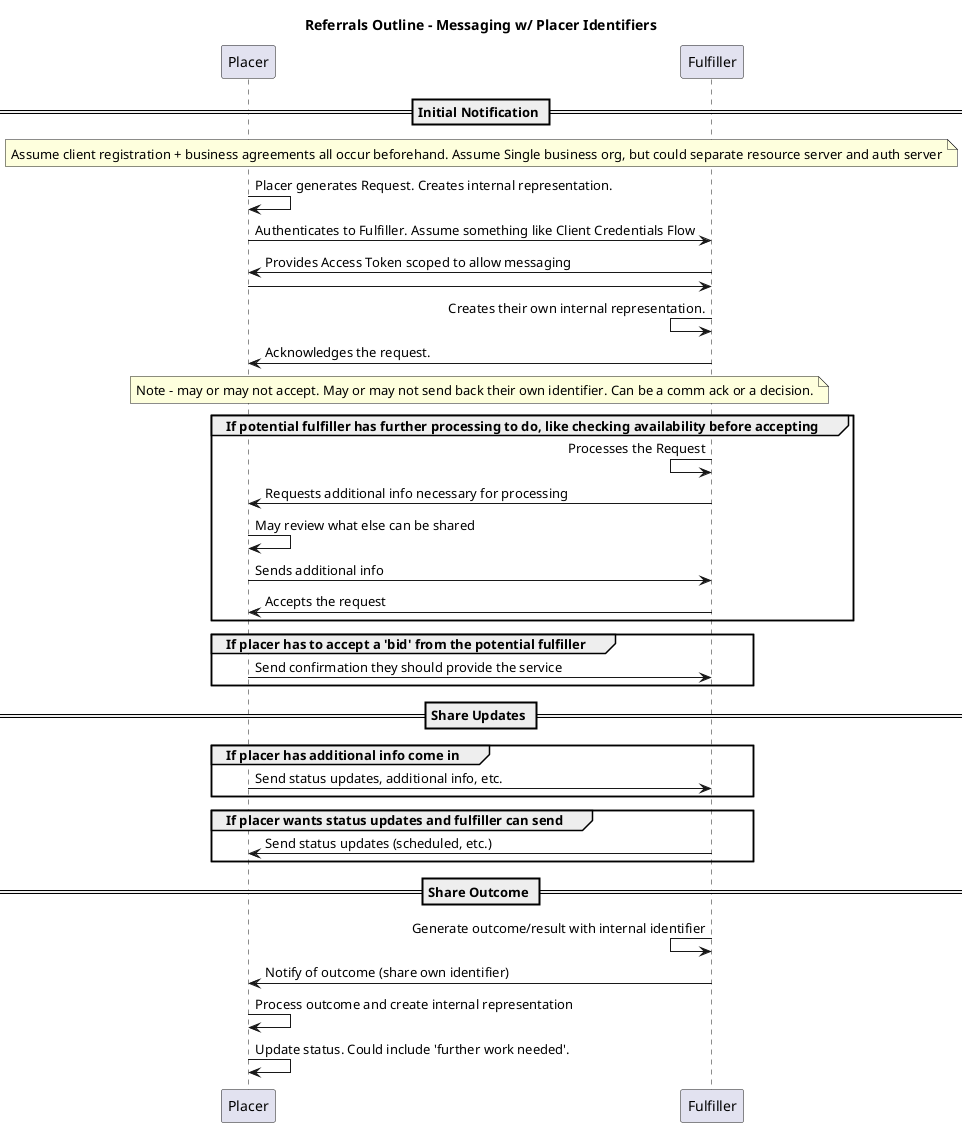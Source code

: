 @startuml
title Referrals Outline - Messaging w/ Placer Identifiers

== Initial Notification ==
note over Placer, Fulfiller: Assume client registration + business agreements all occur beforehand. Assume Single business org, but could separate resource server and auth server

Placer -> Placer: Placer generates Request. Creates internal representation.
Placer -> Fulfiller: Authenticates to Fulfiller. Assume something like Client Credentials Flow
Fulfiller -> Placer: Provides Access Token scoped to allow messaging
Placer -> Fulfiller: 

Fulfiller <- Fulfiller: Creates their own internal representation.
Fulfiller -> Placer: Acknowledges the request.

note over Placer, Fulfiller: Note - may or may not accept. May or may not send back their own identifier. Can be a comm ack or a decision.

group If potential fulfiller has further processing to do, like checking availability before accepting
    Fulfiller <- Fulfiller: Processes the Request
    Fulfiller -> Placer: Requests additional info necessary for processing
    Placer -> Placer: May review what else can be shared
    Placer -> Fulfiller: Sends additional info
    Fulfiller -> Placer: Accepts the request
end

group If placer has to accept a 'bid' from the potential fulfiller
    Placer -> Fulfiller: Send confirmation they should provide the service
end

== Share Updates ==

group If placer has additional info come in
    Placer -> Fulfiller: Send status updates, additional info, etc.
end

group If placer wants status updates and fulfiller can send
    Fulfiller -> Placer: Send status updates (scheduled, etc.)
end

== Share Outcome ==

Fulfiller <- Fulfiller: Generate outcome/result with internal identifier
Fulfiller -> Placer: Notify of outcome (share own identifier)
Placer -> Placer: Process outcome and create internal representation
Placer -> Placer: Update status. Could include 'further work needed'.
@enduml
